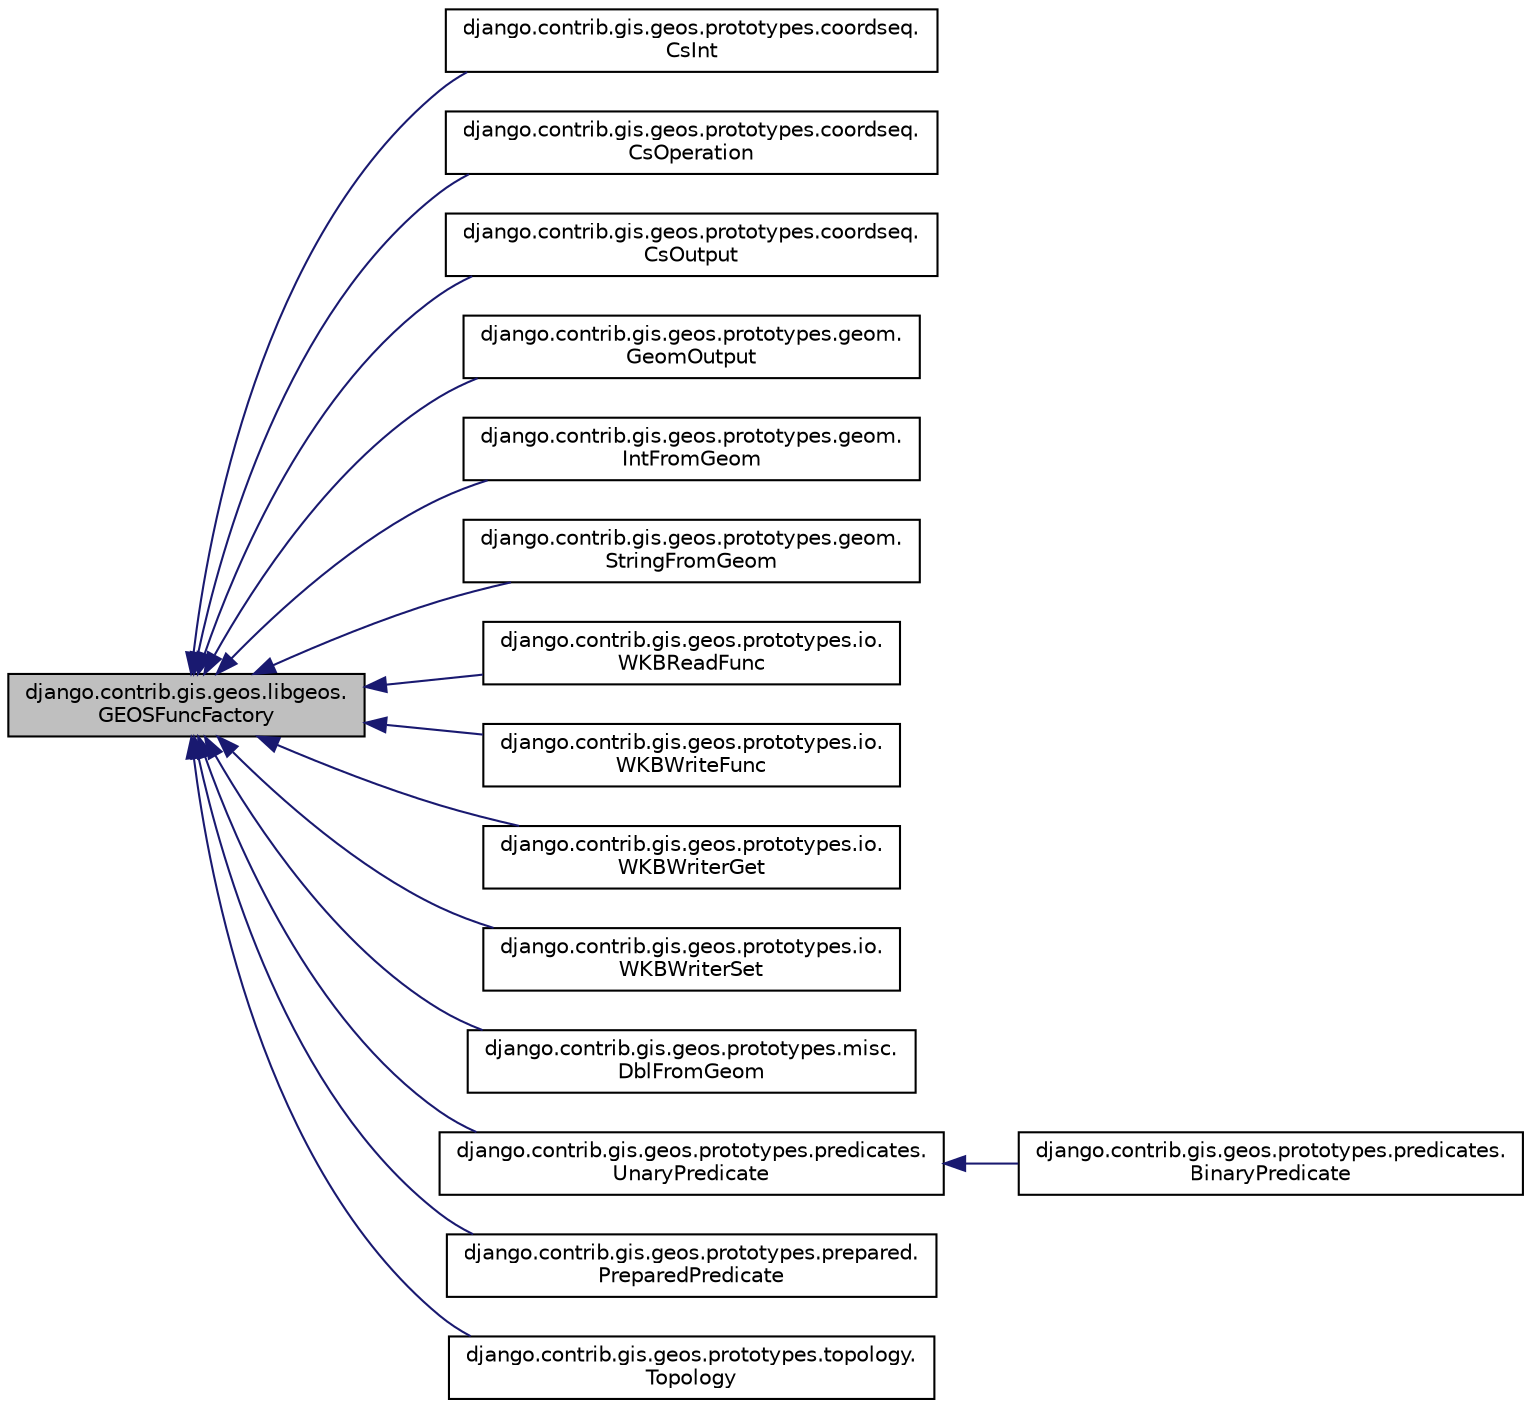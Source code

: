 digraph "django.contrib.gis.geos.libgeos.GEOSFuncFactory"
{
 // LATEX_PDF_SIZE
  edge [fontname="Helvetica",fontsize="10",labelfontname="Helvetica",labelfontsize="10"];
  node [fontname="Helvetica",fontsize="10",shape=record];
  rankdir="LR";
  Node1 [label="django.contrib.gis.geos.libgeos.\lGEOSFuncFactory",height=0.2,width=0.4,color="black", fillcolor="grey75", style="filled", fontcolor="black",tooltip=" "];
  Node1 -> Node2 [dir="back",color="midnightblue",fontsize="10",style="solid"];
  Node2 [label="django.contrib.gis.geos.prototypes.coordseq.\lCsInt",height=0.2,width=0.4,color="black", fillcolor="white", style="filled",URL="$classdjango_1_1contrib_1_1gis_1_1geos_1_1prototypes_1_1coordseq_1_1_cs_int.html",tooltip=" "];
  Node1 -> Node3 [dir="back",color="midnightblue",fontsize="10",style="solid"];
  Node3 [label="django.contrib.gis.geos.prototypes.coordseq.\lCsOperation",height=0.2,width=0.4,color="black", fillcolor="white", style="filled",URL="$classdjango_1_1contrib_1_1gis_1_1geos_1_1prototypes_1_1coordseq_1_1_cs_operation.html",tooltip=" "];
  Node1 -> Node4 [dir="back",color="midnightblue",fontsize="10",style="solid"];
  Node4 [label="django.contrib.gis.geos.prototypes.coordseq.\lCsOutput",height=0.2,width=0.4,color="black", fillcolor="white", style="filled",URL="$classdjango_1_1contrib_1_1gis_1_1geos_1_1prototypes_1_1coordseq_1_1_cs_output.html",tooltip=" "];
  Node1 -> Node5 [dir="back",color="midnightblue",fontsize="10",style="solid"];
  Node5 [label="django.contrib.gis.geos.prototypes.geom.\lGeomOutput",height=0.2,width=0.4,color="black", fillcolor="white", style="filled",URL="$classdjango_1_1contrib_1_1gis_1_1geos_1_1prototypes_1_1geom_1_1_geom_output.html",tooltip=" "];
  Node1 -> Node6 [dir="back",color="midnightblue",fontsize="10",style="solid"];
  Node6 [label="django.contrib.gis.geos.prototypes.geom.\lIntFromGeom",height=0.2,width=0.4,color="black", fillcolor="white", style="filled",URL="$classdjango_1_1contrib_1_1gis_1_1geos_1_1prototypes_1_1geom_1_1_int_from_geom.html",tooltip=" "];
  Node1 -> Node7 [dir="back",color="midnightblue",fontsize="10",style="solid"];
  Node7 [label="django.contrib.gis.geos.prototypes.geom.\lStringFromGeom",height=0.2,width=0.4,color="black", fillcolor="white", style="filled",URL="$classdjango_1_1contrib_1_1gis_1_1geos_1_1prototypes_1_1geom_1_1_string_from_geom.html",tooltip=" "];
  Node1 -> Node8 [dir="back",color="midnightblue",fontsize="10",style="solid"];
  Node8 [label="django.contrib.gis.geos.prototypes.io.\lWKBReadFunc",height=0.2,width=0.4,color="black", fillcolor="white", style="filled",URL="$classdjango_1_1contrib_1_1gis_1_1geos_1_1prototypes_1_1io_1_1_w_k_b_read_func.html",tooltip=" "];
  Node1 -> Node9 [dir="back",color="midnightblue",fontsize="10",style="solid"];
  Node9 [label="django.contrib.gis.geos.prototypes.io.\lWKBWriteFunc",height=0.2,width=0.4,color="black", fillcolor="white", style="filled",URL="$classdjango_1_1contrib_1_1gis_1_1geos_1_1prototypes_1_1io_1_1_w_k_b_write_func.html",tooltip=" "];
  Node1 -> Node10 [dir="back",color="midnightblue",fontsize="10",style="solid"];
  Node10 [label="django.contrib.gis.geos.prototypes.io.\lWKBWriterGet",height=0.2,width=0.4,color="black", fillcolor="white", style="filled",URL="$classdjango_1_1contrib_1_1gis_1_1geos_1_1prototypes_1_1io_1_1_w_k_b_writer_get.html",tooltip=" "];
  Node1 -> Node11 [dir="back",color="midnightblue",fontsize="10",style="solid"];
  Node11 [label="django.contrib.gis.geos.prototypes.io.\lWKBWriterSet",height=0.2,width=0.4,color="black", fillcolor="white", style="filled",URL="$classdjango_1_1contrib_1_1gis_1_1geos_1_1prototypes_1_1io_1_1_w_k_b_writer_set.html",tooltip=" "];
  Node1 -> Node12 [dir="back",color="midnightblue",fontsize="10",style="solid"];
  Node12 [label="django.contrib.gis.geos.prototypes.misc.\lDblFromGeom",height=0.2,width=0.4,color="black", fillcolor="white", style="filled",URL="$classdjango_1_1contrib_1_1gis_1_1geos_1_1prototypes_1_1misc_1_1_dbl_from_geom.html",tooltip=" "];
  Node1 -> Node13 [dir="back",color="midnightblue",fontsize="10",style="solid"];
  Node13 [label="django.contrib.gis.geos.prototypes.predicates.\lUnaryPredicate",height=0.2,width=0.4,color="black", fillcolor="white", style="filled",URL="$classdjango_1_1contrib_1_1gis_1_1geos_1_1prototypes_1_1predicates_1_1_unary_predicate.html",tooltip=" "];
  Node13 -> Node14 [dir="back",color="midnightblue",fontsize="10",style="solid"];
  Node14 [label="django.contrib.gis.geos.prototypes.predicates.\lBinaryPredicate",height=0.2,width=0.4,color="black", fillcolor="white", style="filled",URL="$classdjango_1_1contrib_1_1gis_1_1geos_1_1prototypes_1_1predicates_1_1_binary_predicate.html",tooltip=" "];
  Node1 -> Node15 [dir="back",color="midnightblue",fontsize="10",style="solid"];
  Node15 [label="django.contrib.gis.geos.prototypes.prepared.\lPreparedPredicate",height=0.2,width=0.4,color="black", fillcolor="white", style="filled",URL="$classdjango_1_1contrib_1_1gis_1_1geos_1_1prototypes_1_1prepared_1_1_prepared_predicate.html",tooltip=" "];
  Node1 -> Node16 [dir="back",color="midnightblue",fontsize="10",style="solid"];
  Node16 [label="django.contrib.gis.geos.prototypes.topology.\lTopology",height=0.2,width=0.4,color="black", fillcolor="white", style="filled",URL="$classdjango_1_1contrib_1_1gis_1_1geos_1_1prototypes_1_1topology_1_1_topology.html",tooltip=" "];
}
